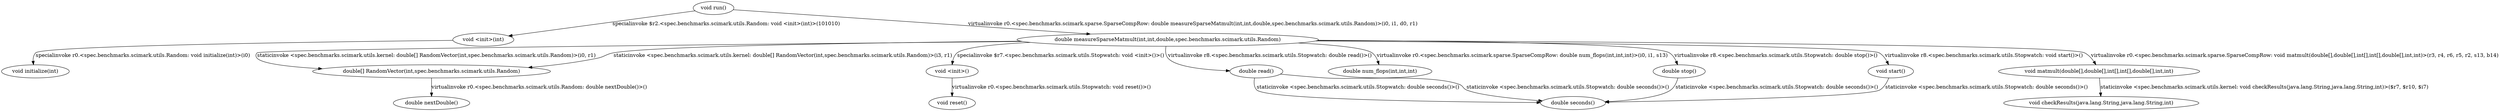 digraph g {
14[label="void initialize(int)"]
5[label="double stop()"]
9[label="double[] RandomVector(int,spec.benchmarks.scimark.utils.Random)"]
8[label="void <init>()"]
0[label="void run()"]
3[label="double read()"]
4[label="double num_flops(int,int,int)"]
10[label="double nextDouble()"]
12[label="double seconds()"]
7[label="void start()"]
13[label="void checkResults(java.lang.String,java.lang.String,int)"]
11[label="void reset()"]
1[label="void <init>(int)"]
2[label="double measureSparseMatmult(int,int,double,spec.benchmarks.scimark.utils.Random)"]
6[label="void matmult(double[],double[],int[],int[],double[],int,int)"]
0->1[label="specialinvoke $r2.<spec.benchmarks.scimark.utils.Random: void <init>(int)>(101010)"]
0->2[label="virtualinvoke r0.<spec.benchmarks.scimark.sparse.SparseCompRow: double measureSparseMatmult(int,int,double,spec.benchmarks.scimark.utils.Random)>(i0, i1, d0, r1)"]
2->3[label="virtualinvoke r8.<spec.benchmarks.scimark.utils.Stopwatch: double read()>()"]
2->4[label="virtualinvoke r0.<spec.benchmarks.scimark.sparse.SparseCompRow: double num_flops(int,int,int)>(i0, i1, s13)"]
2->5[label="virtualinvoke r8.<spec.benchmarks.scimark.utils.Stopwatch: double stop()>()"]
2->6[label="virtualinvoke r0.<spec.benchmarks.scimark.sparse.SparseCompRow: void matmult(double[],double[],int[],int[],double[],int,int)>(r3, r4, r6, r5, r2, s13, b14)"]
2->7[label="virtualinvoke r8.<spec.benchmarks.scimark.utils.Stopwatch: void start()>()"]
2->8[label="specialinvoke $r7.<spec.benchmarks.scimark.utils.Stopwatch: void <init>()>()"]
3->12[label="staticinvoke <spec.benchmarks.scimark.utils.Stopwatch: double seconds()>()"]
3->12[label="staticinvoke <spec.benchmarks.scimark.utils.Stopwatch: double seconds()>()"]
2->9[label="staticinvoke <spec.benchmarks.scimark.utils.kernel: double[] RandomVector(int,spec.benchmarks.scimark.utils.Random)>(i3, r1)"]
2->9[label="staticinvoke <spec.benchmarks.scimark.utils.kernel: double[] RandomVector(int,spec.benchmarks.scimark.utils.Random)>(i0, r1)"]
8->11[label="virtualinvoke r0.<spec.benchmarks.scimark.utils.Stopwatch: void reset()>()"]
9->10[label="virtualinvoke r0.<spec.benchmarks.scimark.utils.Random: double nextDouble()>()"]
1->14[label="specialinvoke r0.<spec.benchmarks.scimark.utils.Random: void initialize(int)>(i0)"]
7->12[label="staticinvoke <spec.benchmarks.scimark.utils.Stopwatch: double seconds()>()"]
5->12[label="staticinvoke <spec.benchmarks.scimark.utils.Stopwatch: double seconds()>()"]
6->13[label="staticinvoke <spec.benchmarks.scimark.utils.kernel: void checkResults(java.lang.String,java.lang.String,int)>($r7, $r10, $i7)"]
}